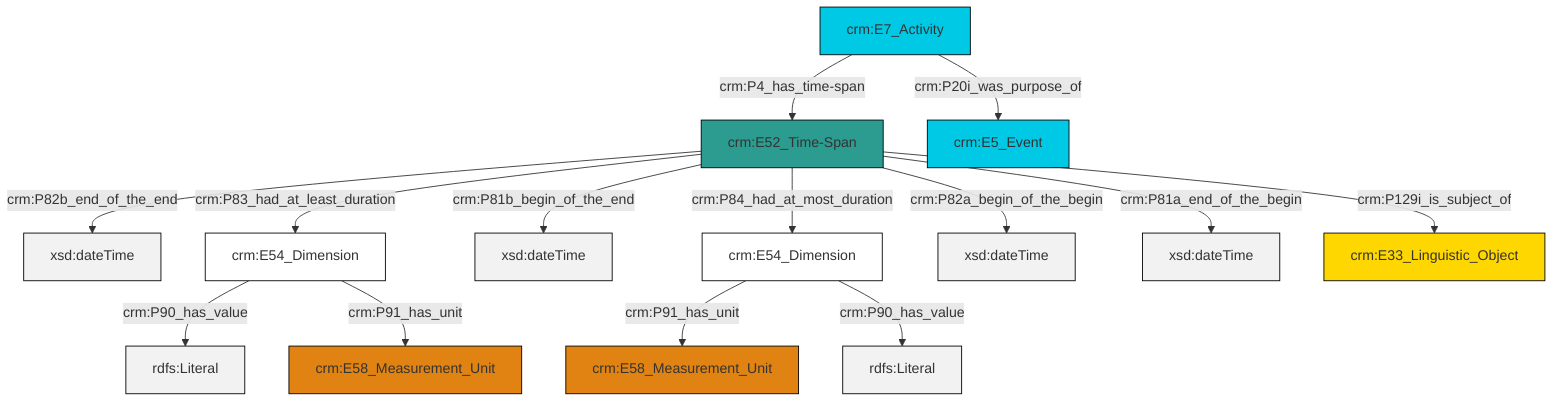 graph TD
classDef Literal fill:#f2f2f2,stroke:#000000;
classDef CRM_Entity fill:#FFFFFF,stroke:#000000;
classDef Temporal_Entity fill:#00C9E6, stroke:#000000;
classDef Type fill:#E18312, stroke:#000000;
classDef Time-Span fill:#2C9C91, stroke:#000000;
classDef Appellation fill:#FFEB7F, stroke:#000000;
classDef Place fill:#008836, stroke:#000000;
classDef Persistent_Item fill:#B266B2, stroke:#000000;
classDef Conceptual_Object fill:#FFD700, stroke:#000000;
classDef Physical_Thing fill:#D2B48C, stroke:#000000;
classDef Actor fill:#f58aad, stroke:#000000;
classDef PC_Classes fill:#4ce600, stroke:#000000;
classDef Multi fill:#cccccc,stroke:#000000;

0["crm:E52_Time-Span"]:::Time-Span -->|crm:P82b_end_of_the_end| 1[xsd:dateTime]:::Literal
2["crm:E54_Dimension"]:::CRM_Entity -->|crm:P91_has_unit| 3["crm:E58_Measurement_Unit"]:::Type
0["crm:E52_Time-Span"]:::Time-Span -->|crm:P81b_begin_of_the_end| 6[xsd:dateTime]:::Literal
7["crm:E54_Dimension"]:::CRM_Entity -->|crm:P90_has_value| 8[rdfs:Literal]:::Literal
0["crm:E52_Time-Span"]:::Time-Span -->|crm:P82a_begin_of_the_begin| 10[xsd:dateTime]:::Literal
4["crm:E7_Activity"]:::Temporal_Entity -->|crm:P4_has_time-span| 0["crm:E52_Time-Span"]:::Time-Span
0["crm:E52_Time-Span"]:::Time-Span -->|crm:P81a_end_of_the_begin| 11[xsd:dateTime]:::Literal
7["crm:E54_Dimension"]:::CRM_Entity -->|crm:P91_has_unit| 12["crm:E58_Measurement_Unit"]:::Type
0["crm:E52_Time-Span"]:::Time-Span -->|crm:P83_had_at_least_duration| 7["crm:E54_Dimension"]:::CRM_Entity
2["crm:E54_Dimension"]:::CRM_Entity -->|crm:P90_has_value| 16[rdfs:Literal]:::Literal
4["crm:E7_Activity"]:::Temporal_Entity -->|crm:P20i_was_purpose_of| 17["crm:E5_Event"]:::Temporal_Entity
0["crm:E52_Time-Span"]:::Time-Span -->|crm:P129i_is_subject_of| 20["crm:E33_Linguistic_Object"]:::Conceptual_Object
0["crm:E52_Time-Span"]:::Time-Span -->|crm:P84_had_at_most_duration| 2["crm:E54_Dimension"]:::CRM_Entity